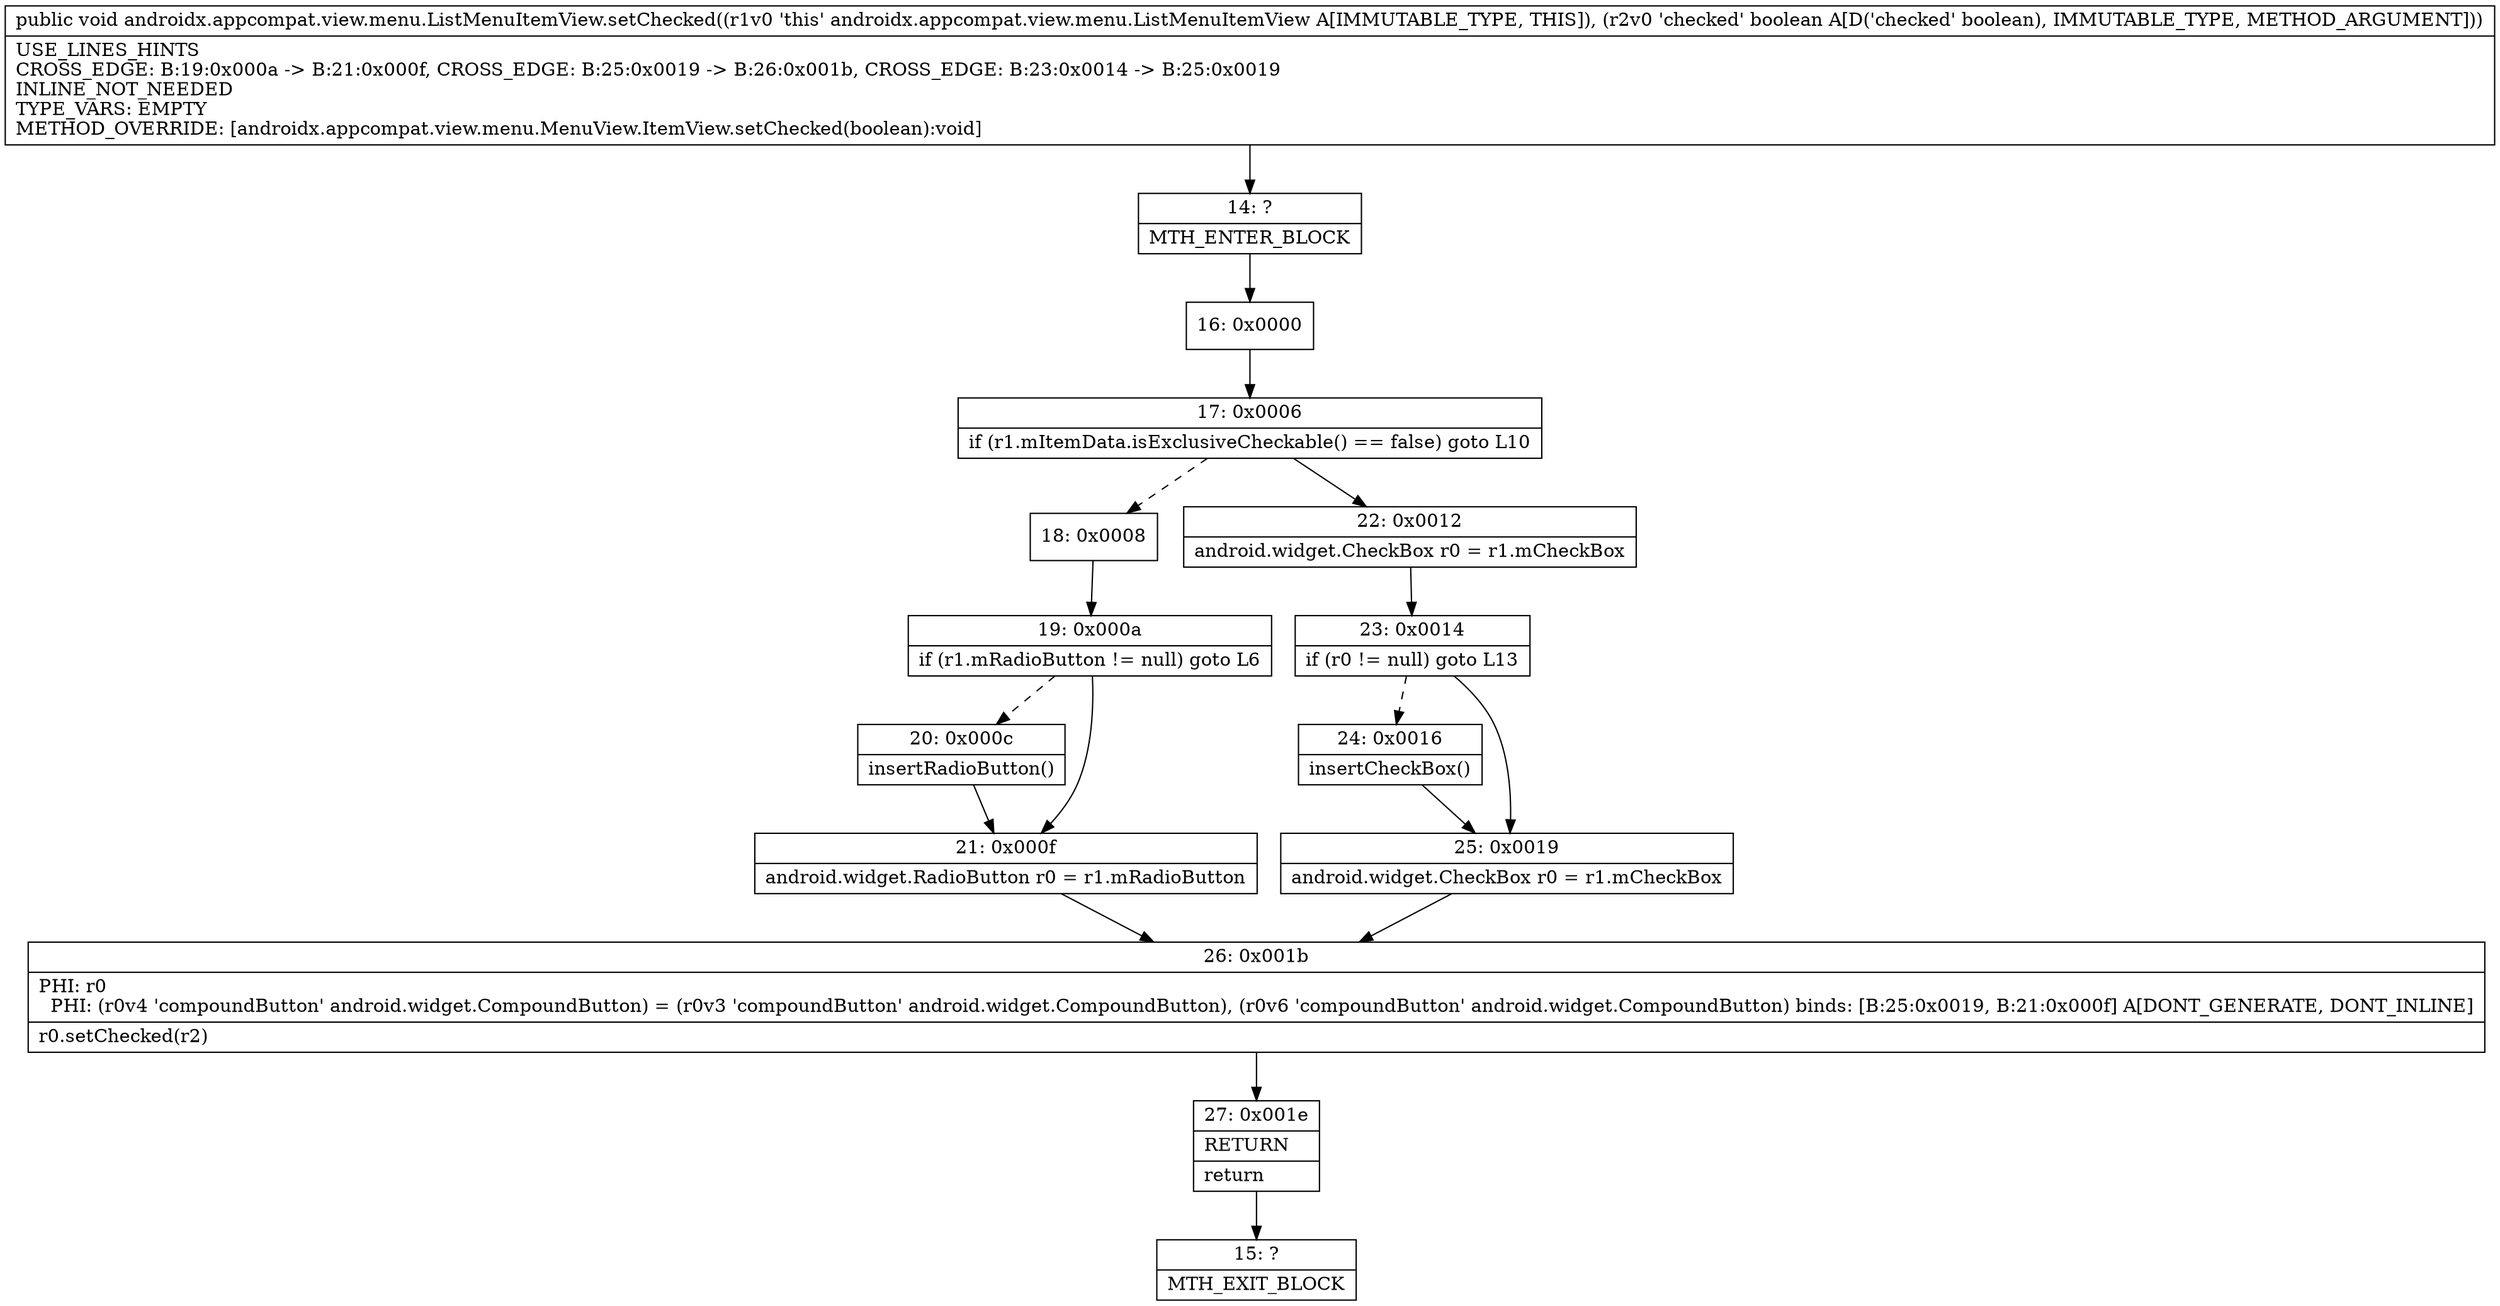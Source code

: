 digraph "CFG forandroidx.appcompat.view.menu.ListMenuItemView.setChecked(Z)V" {
Node_14 [shape=record,label="{14\:\ ?|MTH_ENTER_BLOCK\l}"];
Node_16 [shape=record,label="{16\:\ 0x0000}"];
Node_17 [shape=record,label="{17\:\ 0x0006|if (r1.mItemData.isExclusiveCheckable() == false) goto L10\l}"];
Node_18 [shape=record,label="{18\:\ 0x0008}"];
Node_19 [shape=record,label="{19\:\ 0x000a|if (r1.mRadioButton != null) goto L6\l}"];
Node_20 [shape=record,label="{20\:\ 0x000c|insertRadioButton()\l}"];
Node_21 [shape=record,label="{21\:\ 0x000f|android.widget.RadioButton r0 = r1.mRadioButton\l}"];
Node_26 [shape=record,label="{26\:\ 0x001b|PHI: r0 \l  PHI: (r0v4 'compoundButton' android.widget.CompoundButton) = (r0v3 'compoundButton' android.widget.CompoundButton), (r0v6 'compoundButton' android.widget.CompoundButton) binds: [B:25:0x0019, B:21:0x000f] A[DONT_GENERATE, DONT_INLINE]\l|r0.setChecked(r2)\l}"];
Node_27 [shape=record,label="{27\:\ 0x001e|RETURN\l|return\l}"];
Node_15 [shape=record,label="{15\:\ ?|MTH_EXIT_BLOCK\l}"];
Node_22 [shape=record,label="{22\:\ 0x0012|android.widget.CheckBox r0 = r1.mCheckBox\l}"];
Node_23 [shape=record,label="{23\:\ 0x0014|if (r0 != null) goto L13\l}"];
Node_24 [shape=record,label="{24\:\ 0x0016|insertCheckBox()\l}"];
Node_25 [shape=record,label="{25\:\ 0x0019|android.widget.CheckBox r0 = r1.mCheckBox\l}"];
MethodNode[shape=record,label="{public void androidx.appcompat.view.menu.ListMenuItemView.setChecked((r1v0 'this' androidx.appcompat.view.menu.ListMenuItemView A[IMMUTABLE_TYPE, THIS]), (r2v0 'checked' boolean A[D('checked' boolean), IMMUTABLE_TYPE, METHOD_ARGUMENT]))  | USE_LINES_HINTS\lCROSS_EDGE: B:19:0x000a \-\> B:21:0x000f, CROSS_EDGE: B:25:0x0019 \-\> B:26:0x001b, CROSS_EDGE: B:23:0x0014 \-\> B:25:0x0019\lINLINE_NOT_NEEDED\lTYPE_VARS: EMPTY\lMETHOD_OVERRIDE: [androidx.appcompat.view.menu.MenuView.ItemView.setChecked(boolean):void]\l}"];
MethodNode -> Node_14;Node_14 -> Node_16;
Node_16 -> Node_17;
Node_17 -> Node_18[style=dashed];
Node_17 -> Node_22;
Node_18 -> Node_19;
Node_19 -> Node_20[style=dashed];
Node_19 -> Node_21;
Node_20 -> Node_21;
Node_21 -> Node_26;
Node_26 -> Node_27;
Node_27 -> Node_15;
Node_22 -> Node_23;
Node_23 -> Node_24[style=dashed];
Node_23 -> Node_25;
Node_24 -> Node_25;
Node_25 -> Node_26;
}

